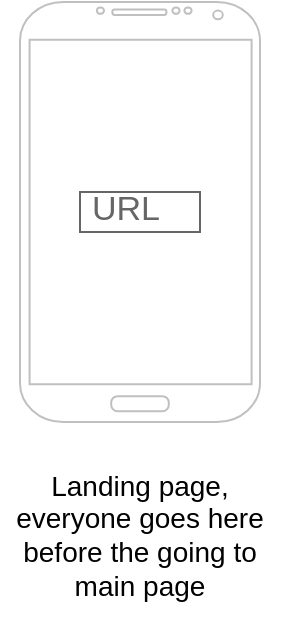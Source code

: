 <mxfile version="24.8.3" pages="5">
  <diagram name="Landing" id="x6D8E37I-bTPpWvTAXMf">
    <mxGraphModel dx="1509" dy="941" grid="1" gridSize="10" guides="1" tooltips="1" connect="1" arrows="1" fold="1" page="1" pageScale="1" pageWidth="827" pageHeight="1169" math="0" shadow="0">
      <root>
        <mxCell id="0" />
        <mxCell id="1" parent="0" />
        <mxCell id="coXWyrW7cERvnaeyi74H-7" value="" style="verticalLabelPosition=bottom;verticalAlign=top;html=1;shadow=0;dashed=0;strokeWidth=1;shape=mxgraph.android.phone2;strokeColor=#c0c0c0;" parent="1" vertex="1">
          <mxGeometry x="70" y="60" width="120" height="210" as="geometry" />
        </mxCell>
        <mxCell id="coXWyrW7cERvnaeyi74H-8" value="URL" style="strokeWidth=1;shadow=0;dashed=0;align=center;html=1;shape=mxgraph.mockup.text.textBox;fontColor=#666666;align=left;fontSize=17;spacingLeft=4;spacingTop=-3;whiteSpace=wrap;strokeColor=#666666;mainText=" parent="1" vertex="1">
          <mxGeometry x="100" y="155" width="60" height="20" as="geometry" />
        </mxCell>
        <mxCell id="coXWyrW7cERvnaeyi74H-10" value="Landing page, everyone goes here before the going to main page&lt;div&gt;&lt;br&gt;&lt;/div&gt;" style="text;html=1;align=center;verticalAlign=middle;whiteSpace=wrap;rounded=0;fontFamily=Helvetica;fontSize=14;fontColor=default;" parent="1" vertex="1">
          <mxGeometry x="60" y="300" width="140" height="70" as="geometry" />
        </mxCell>
      </root>
    </mxGraphModel>
  </diagram>
  <diagram id="cVzmgdBZsG97tr5vKYiz" name="Landing Flow">
    <mxGraphModel dx="1509" dy="941" grid="1" gridSize="10" guides="1" tooltips="1" connect="1" arrows="1" fold="1" page="1" pageScale="1" pageWidth="827" pageHeight="1169" math="0" shadow="0">
      <root>
        <mxCell id="0" />
        <mxCell id="1" parent="0" />
        <mxCell id="-yaxzN4_7rjHa12eL80I-1" value="&lt;h1 style=&quot;margin-top: 0px;&quot;&gt;Landing&lt;/h1&gt;&lt;p style=&quot;&quot;&gt;&lt;span style=&quot;font-size: 14px;&quot;&gt;When user just start the app, or returned back to this page&lt;/span&gt;&lt;/p&gt;&lt;p style=&quot;&quot;&gt;&lt;span style=&quot;font-size: 14px;&quot;&gt;The user can input the base url of the server to connect, the app check and connect,&lt;/span&gt;&lt;/p&gt;&lt;p style=&quot;&quot;&gt;&lt;span style=&quot;font-size: 14px;&quot;&gt;and get to app main page&lt;/span&gt;&lt;/p&gt;&lt;p style=&quot;&quot;&gt;&lt;span style=&quot;font-size: 14px;&quot;&gt;&lt;br&gt;&lt;/span&gt;&lt;/p&gt;" style="text;html=1;whiteSpace=wrap;overflow=hidden;rounded=0;" vertex="1" parent="1">
          <mxGeometry x="180" y="160" width="224" height="177" as="geometry" />
        </mxCell>
        <mxCell id="-yaxzN4_7rjHa12eL80I-2" value="" style="edgeStyle=none;curved=1;rounded=0;orthogonalLoop=1;jettySize=auto;html=1;fontSize=12;startSize=8;endSize=8;" edge="1" parent="1" source="-yaxzN4_7rjHa12eL80I-3" target="-yaxzN4_7rjHa12eL80I-5">
          <mxGeometry relative="1" as="geometry" />
        </mxCell>
        <mxCell id="-yaxzN4_7rjHa12eL80I-3" value="&lt;font style=&quot;font-size: 14px;&quot;&gt;user inputs base url&lt;/font&gt;" style="rounded=1;whiteSpace=wrap;html=1;fontSize=14;" vertex="1" parent="1">
          <mxGeometry x="433" y="399.5" width="151" height="94.5" as="geometry" />
        </mxCell>
        <mxCell id="-yaxzN4_7rjHa12eL80I-4" value="" style="edgeStyle=none;curved=1;rounded=0;orthogonalLoop=1;jettySize=auto;html=1;fontSize=12;startSize=8;endSize=8;" edge="1" parent="1" source="-yaxzN4_7rjHa12eL80I-5" target="-yaxzN4_7rjHa12eL80I-10">
          <mxGeometry relative="1" as="geometry" />
        </mxCell>
        <mxCell id="-yaxzN4_7rjHa12eL80I-5" value="&lt;font style=&quot;font-size: 14px;&quot;&gt;system check accessibility&lt;/font&gt;" style="rounded=1;whiteSpace=wrap;html=1;" vertex="1" parent="1">
          <mxGeometry x="704" y="399.5" width="151" height="94.5" as="geometry" />
        </mxCell>
        <mxCell id="-yaxzN4_7rjHa12eL80I-6" value="" style="edgeStyle=none;curved=1;rounded=0;orthogonalLoop=1;jettySize=auto;html=1;fontSize=12;startSize=8;endSize=8;" edge="1" parent="1" source="-yaxzN4_7rjHa12eL80I-10" target="-yaxzN4_7rjHa12eL80I-12">
          <mxGeometry relative="1" as="geometry" />
        </mxCell>
        <mxCell id="-yaxzN4_7rjHa12eL80I-7" value="&lt;font style=&quot;font-size: 14px;&quot;&gt;Yes&lt;/font&gt;" style="edgeLabel;html=1;align=center;verticalAlign=middle;resizable=0;points=[];fontSize=12;" vertex="1" connectable="0" parent="-yaxzN4_7rjHa12eL80I-6">
          <mxGeometry x="-0.377" y="1" relative="1" as="geometry">
            <mxPoint as="offset" />
          </mxGeometry>
        </mxCell>
        <mxCell id="-yaxzN4_7rjHa12eL80I-8" value="" style="edgeStyle=none;curved=1;rounded=0;orthogonalLoop=1;jettySize=auto;html=1;fontSize=12;startSize=8;endSize=8;" edge="1" parent="1" source="-yaxzN4_7rjHa12eL80I-10" target="-yaxzN4_7rjHa12eL80I-17">
          <mxGeometry relative="1" as="geometry">
            <mxPoint x="830.319" y="604" as="targetPoint" />
          </mxGeometry>
        </mxCell>
        <mxCell id="-yaxzN4_7rjHa12eL80I-9" value="&lt;font style=&quot;font-size: 14px;&quot;&gt;No&lt;/font&gt;" style="edgeLabel;html=1;align=center;verticalAlign=middle;resizable=0;points=[];fontSize=12;" vertex="1" connectable="0" parent="-yaxzN4_7rjHa12eL80I-8">
          <mxGeometry x="-0.577" relative="1" as="geometry">
            <mxPoint y="12" as="offset" />
          </mxGeometry>
        </mxCell>
        <mxCell id="-yaxzN4_7rjHa12eL80I-10" value="" style="rhombus;whiteSpace=wrap;html=1;rounded=1;" vertex="1" parent="1">
          <mxGeometry x="944" y="406.75" width="80" height="80" as="geometry" />
        </mxCell>
        <mxCell id="-yaxzN4_7rjHa12eL80I-11" style="edgeStyle=none;curved=1;rounded=0;orthogonalLoop=1;jettySize=auto;html=1;fontFamily=Helvetica;fontSize=12;fontColor=default;labelBackgroundColor=default;resizable=0;startSize=8;endSize=8;" edge="1" parent="1" source="-yaxzN4_7rjHa12eL80I-12" target="-yaxzN4_7rjHa12eL80I-15">
          <mxGeometry relative="1" as="geometry" />
        </mxCell>
        <mxCell id="-yaxzN4_7rjHa12eL80I-12" value="App redirect to main page" style="whiteSpace=wrap;html=1;rounded=1;" vertex="1" parent="1">
          <mxGeometry x="924" y="216.75" width="120" height="60" as="geometry" />
        </mxCell>
        <mxCell id="-yaxzN4_7rjHa12eL80I-13" value="" style="ellipse;html=1;shape=startState;fillColor=#000000;strokeColor=#ff0000;align=center;verticalAlign=middle;fontFamily=Helvetica;fontSize=12;fontColor=default;labelBackgroundColor=default;resizable=0;" vertex="1" parent="1">
          <mxGeometry x="265" y="431.75" width="30" height="30" as="geometry" />
        </mxCell>
        <mxCell id="-yaxzN4_7rjHa12eL80I-14" value="" style="edgeStyle=orthogonalEdgeStyle;html=1;verticalAlign=bottom;endArrow=open;endSize=8;strokeColor=#ff0000;rounded=0;fontFamily=Helvetica;fontSize=12;fontColor=default;labelBackgroundColor=default;resizable=0;curved=1;" edge="1" parent="1" source="-yaxzN4_7rjHa12eL80I-13">
          <mxGeometry relative="1" as="geometry">
            <mxPoint x="433" y="447" as="targetPoint" />
          </mxGeometry>
        </mxCell>
        <mxCell id="-yaxzN4_7rjHa12eL80I-15" value="" style="ellipse;html=1;shape=endState;fillColor=#000000;strokeColor=#ff0000;align=center;verticalAlign=middle;fontFamily=Helvetica;fontSize=12;fontColor=default;labelBackgroundColor=default;resizable=0;" vertex="1" parent="1">
          <mxGeometry x="1165" y="232" width="30" height="30" as="geometry" />
        </mxCell>
        <mxCell id="-yaxzN4_7rjHa12eL80I-16" style="edgeStyle=none;curved=1;rounded=0;orthogonalLoop=1;jettySize=auto;html=1;fontFamily=Helvetica;fontSize=14;fontColor=default;labelBackgroundColor=default;resizable=0;startSize=8;endSize=8;" edge="1" parent="1" source="-yaxzN4_7rjHa12eL80I-17" target="-yaxzN4_7rjHa12eL80I-3">
          <mxGeometry relative="1" as="geometry" />
        </mxCell>
        <mxCell id="-yaxzN4_7rjHa12eL80I-17" value="app shows error message" style="rounded=1;whiteSpace=wrap;html=1;strokeColor=default;align=center;verticalAlign=middle;fontFamily=Helvetica;fontSize=14;fontColor=default;fillColor=default;" vertex="1" parent="1">
          <mxGeometry x="692" y="608" width="153" height="72" as="geometry" />
        </mxCell>
      </root>
    </mxGraphModel>
  </diagram>
  <diagram id="GoDXZcbREkBihy81CpY0" name="Main Nav Page">
    <mxGraphModel dx="1509" dy="941" grid="1" gridSize="10" guides="1" tooltips="1" connect="1" arrows="1" fold="1" page="1" pageScale="1" pageWidth="827" pageHeight="1169" math="0" shadow="0">
      <root>
        <mxCell id="0" />
        <mxCell id="1" parent="0" />
        <mxCell id="Fci0KR7dz_iKtwp4WL8D-1" value="Tab 4" style="strokeWidth=1;html=1;shadow=0;dashed=0;shape=mxgraph.android.anchor;fontStyle=1;fontColor=#ffffff;" parent="1" vertex="1">
          <mxGeometry x="260" y="619" width="75" height="30" as="geometry" />
        </mxCell>
        <mxCell id="Fci0KR7dz_iKtwp4WL8D-2" value="Main Navigation" style="text;strokeColor=none;fillColor=none;html=1;align=center;verticalAlign=middle;whiteSpace=wrap;rounded=0;fontSize=16;" parent="1" vertex="1">
          <mxGeometry x="250" y="550" width="230" height="30" as="geometry" />
        </mxCell>
        <mxCell id="Fci0KR7dz_iKtwp4WL8D-3" value="" style="verticalLabelPosition=bottom;verticalAlign=top;html=1;shadow=0;dashed=0;strokeWidth=1;shape=mxgraph.android.phone2;strokeColor=#c0c0c0;rounded=0;align=center;fontFamily=Helvetica;fontSize=14;fontColor=default;fillColor=none;gradientColor=none;" parent="1" vertex="1">
          <mxGeometry x="90" y="110" width="200" height="390" as="geometry" />
        </mxCell>
        <mxCell id="Fci0KR7dz_iKtwp4WL8D-4" value="" style="verticalLabelPosition=bottom;verticalAlign=top;html=1;shadow=0;dashed=0;strokeWidth=1;shape=mxgraph.android.tab2;strokeColor=#c0c0c0;direction=north;" parent="1" vertex="1">
          <mxGeometry x="330" y="120" width="530" height="380" as="geometry" />
        </mxCell>
        <mxCell id="Fci0KR7dz_iKtwp4WL8D-5" value="" style="strokeWidth=1;html=1;shadow=0;dashed=0;shape=mxgraph.android.rrect;rSize=0;fillColor=#eeeeee;strokeColor=none;" parent="1" vertex="1">
          <mxGeometry x="98" y="430" width="185" height="30" as="geometry" />
        </mxCell>
        <mxCell id="Fci0KR7dz_iKtwp4WL8D-6" value="Tab 1" style="strokeWidth=1;html=1;shadow=0;dashed=0;shape=mxgraph.android.anchor;fontStyle=1;fontColor=#666666;" parent="Fci0KR7dz_iKtwp4WL8D-5" vertex="1">
          <mxGeometry width="46.25" height="30" as="geometry" />
        </mxCell>
        <mxCell id="Fci0KR7dz_iKtwp4WL8D-7" value="Tab 2" style="strokeWidth=1;html=1;shadow=0;dashed=0;shape=mxgraph.android.rrect;rSize=0;fontStyle=1;fillColor=#44c5f5;strokeColor=none;fontColor=#ffffff;" parent="Fci0KR7dz_iKtwp4WL8D-5" vertex="1">
          <mxGeometry x="46.25" width="46.25" height="30" as="geometry" />
        </mxCell>
        <mxCell id="Fci0KR7dz_iKtwp4WL8D-8" value="" style="strokeWidth=1;html=1;shadow=0;dashed=0;shape=mxgraph.android.rrect;rSize=0;fillColor=#33b5e5;strokeColor=none;" parent="Fci0KR7dz_iKtwp4WL8D-7" vertex="1">
          <mxGeometry y="27" width="46.25" height="3" as="geometry" />
        </mxCell>
        <mxCell id="Fci0KR7dz_iKtwp4WL8D-9" value="Tab 3" style="strokeWidth=1;html=1;shadow=0;dashed=0;shape=mxgraph.android.anchor;fontStyle=1;fontColor=#666666;" parent="Fci0KR7dz_iKtwp4WL8D-5" vertex="1">
          <mxGeometry x="92.5" width="46.25" height="30" as="geometry" />
        </mxCell>
        <mxCell id="Fci0KR7dz_iKtwp4WL8D-10" value="Tab 4" style="strokeWidth=1;html=1;shadow=0;dashed=0;shape=mxgraph.android.anchor;fontStyle=1;fontColor=#666666;" parent="Fci0KR7dz_iKtwp4WL8D-5" vertex="1">
          <mxGeometry x="138.75" width="46.25" height="30" as="geometry" />
        </mxCell>
        <mxCell id="Fci0KR7dz_iKtwp4WL8D-11" value="" style="shape=line;strokeColor=#666666;direction=south;" parent="Fci0KR7dz_iKtwp4WL8D-5" vertex="1">
          <mxGeometry x="131.5" y="5" width="10" height="20" as="geometry" />
        </mxCell>
        <mxCell id="Fci0KR7dz_iKtwp4WL8D-12" value="We have main/auth for unlogin user&lt;div&gt;main/favourite/me for login user&lt;/div&gt;" style="text;html=1;align=center;verticalAlign=middle;resizable=0;points=[];autosize=1;strokeColor=none;fillColor=none;fontSize=16;" parent="1" vertex="1">
          <mxGeometry x="550" y="540" width="280" height="50" as="geometry" />
        </mxCell>
        <mxCell id="Fci0KR7dz_iKtwp4WL8D-13" value="" style="endArrow=none;html=1;rounded=0;fontSize=12;startSize=8;endSize=8;curved=1;exitX=0.114;exitY=0.17;exitDx=0;exitDy=0;exitPerimeter=0;" parent="1" source="Fci0KR7dz_iKtwp4WL8D-4" edge="1">
          <mxGeometry width="50" height="50" relative="1" as="geometry">
            <mxPoint x="370" y="220" as="sourcePoint" />
            <mxPoint x="420" y="170" as="targetPoint" />
          </mxGeometry>
        </mxCell>
        <mxCell id="Fci0KR7dz_iKtwp4WL8D-14" value="" style="rounded=1;whiteSpace=wrap;html=1;" parent="1" vertex="1">
          <mxGeometry x="374" y="170" width="40" height="45" as="geometry" />
        </mxCell>
        <mxCell id="Fci0KR7dz_iKtwp4WL8D-15" value="" style="rounded=1;whiteSpace=wrap;html=1;" parent="1" vertex="1">
          <mxGeometry x="374" y="220" width="40" height="45" as="geometry" />
        </mxCell>
        <mxCell id="Fci0KR7dz_iKtwp4WL8D-16" value="" style="rounded=1;whiteSpace=wrap;html=1;" parent="1" vertex="1">
          <mxGeometry x="374" y="270" width="40" height="45" as="geometry" />
        </mxCell>
        <mxCell id="Fci0KR7dz_iKtwp4WL8D-17" value="Tab 4" style="strokeWidth=1;html=1;shadow=0;dashed=0;shape=mxgraph.android.anchor;fontStyle=1;fontColor=#ffffff;" parent="1" vertex="1">
          <mxGeometry x="240" y="1259" width="75" height="30" as="geometry" />
        </mxCell>
        <mxCell id="Fci0KR7dz_iKtwp4WL8D-18" value="(Optional) Main Navigation" style="text;strokeColor=none;fillColor=none;html=1;align=center;verticalAlign=middle;whiteSpace=wrap;rounded=0;fontSize=16;" parent="1" vertex="1">
          <mxGeometry x="230" y="1190" width="230" height="30" as="geometry" />
        </mxCell>
        <mxCell id="Fci0KR7dz_iKtwp4WL8D-19" value="" style="verticalLabelPosition=bottom;verticalAlign=top;html=1;shadow=0;dashed=0;strokeWidth=1;shape=mxgraph.android.phone2;strokeColor=#c0c0c0;rounded=0;align=center;fontFamily=Helvetica;fontSize=14;fontColor=default;fillColor=none;gradientColor=none;" parent="1" vertex="1">
          <mxGeometry x="70" y="750" width="200" height="390" as="geometry" />
        </mxCell>
        <mxCell id="Fci0KR7dz_iKtwp4WL8D-20" value="" style="verticalLabelPosition=bottom;verticalAlign=top;html=1;shadow=0;dashed=0;strokeWidth=1;shape=mxgraph.android.tab2;strokeColor=#c0c0c0;direction=north;" parent="1" vertex="1">
          <mxGeometry x="310" y="760" width="530" height="380" as="geometry" />
        </mxCell>
        <mxCell id="Fci0KR7dz_iKtwp4WL8D-21" value="" style="strokeWidth=1;html=1;shadow=0;dashed=0;shape=mxgraph.android.rrect;rSize=0;fillColor=#eeeeee;strokeColor=none;" parent="1" vertex="1">
          <mxGeometry x="78" y="1070" width="185" height="30" as="geometry" />
        </mxCell>
        <mxCell id="Fci0KR7dz_iKtwp4WL8D-22" value="Tab 1" style="strokeWidth=1;html=1;shadow=0;dashed=0;shape=mxgraph.android.anchor;fontStyle=1;fontColor=#666666;" parent="Fci0KR7dz_iKtwp4WL8D-21" vertex="1">
          <mxGeometry width="46.25" height="30" as="geometry" />
        </mxCell>
        <mxCell id="Fci0KR7dz_iKtwp4WL8D-23" value="Tab 2" style="strokeWidth=1;html=1;shadow=0;dashed=0;shape=mxgraph.android.rrect;rSize=0;fontStyle=1;fillColor=#44c5f5;strokeColor=none;fontColor=#ffffff;" parent="Fci0KR7dz_iKtwp4WL8D-21" vertex="1">
          <mxGeometry x="46.25" width="46.25" height="30" as="geometry" />
        </mxCell>
        <mxCell id="Fci0KR7dz_iKtwp4WL8D-24" value="" style="strokeWidth=1;html=1;shadow=0;dashed=0;shape=mxgraph.android.rrect;rSize=0;fillColor=#33b5e5;strokeColor=none;" parent="Fci0KR7dz_iKtwp4WL8D-23" vertex="1">
          <mxGeometry y="27" width="46.25" height="3" as="geometry" />
        </mxCell>
        <mxCell id="Fci0KR7dz_iKtwp4WL8D-25" value="Tab 3" style="strokeWidth=1;html=1;shadow=0;dashed=0;shape=mxgraph.android.anchor;fontStyle=1;fontColor=#666666;" parent="Fci0KR7dz_iKtwp4WL8D-21" vertex="1">
          <mxGeometry x="92.5" width="46.25" height="30" as="geometry" />
        </mxCell>
        <mxCell id="Fci0KR7dz_iKtwp4WL8D-26" value="Tab 4" style="strokeWidth=1;html=1;shadow=0;dashed=0;shape=mxgraph.android.anchor;fontStyle=1;fontColor=#666666;" parent="Fci0KR7dz_iKtwp4WL8D-21" vertex="1">
          <mxGeometry x="138.75" width="46.25" height="30" as="geometry" />
        </mxCell>
        <mxCell id="Fci0KR7dz_iKtwp4WL8D-27" value="" style="shape=line;strokeColor=#666666;direction=south;" parent="Fci0KR7dz_iKtwp4WL8D-21" vertex="1">
          <mxGeometry x="131.5" y="5" width="10" height="20" as="geometry" />
        </mxCell>
        <mxCell id="Fci0KR7dz_iKtwp4WL8D-28" value="We have main/auth for unlogin user&lt;div&gt;main/favourite/me for login user&lt;/div&gt;" style="text;html=1;align=center;verticalAlign=middle;resizable=0;points=[];autosize=1;strokeColor=none;fillColor=none;fontSize=16;" parent="1" vertex="1">
          <mxGeometry x="530" y="1180" width="280" height="50" as="geometry" />
        </mxCell>
        <mxCell id="Fci0KR7dz_iKtwp4WL8D-29" value="" style="endArrow=none;html=1;rounded=0;fontSize=12;startSize=8;endSize=8;curved=1;exitX=0.114;exitY=0.17;exitDx=0;exitDy=0;exitPerimeter=0;" parent="1" source="Fci0KR7dz_iKtwp4WL8D-20" edge="1">
          <mxGeometry width="50" height="50" relative="1" as="geometry">
            <mxPoint x="350" y="860" as="sourcePoint" />
            <mxPoint x="400" y="810" as="targetPoint" />
          </mxGeometry>
        </mxCell>
        <mxCell id="Fci0KR7dz_iKtwp4WL8D-30" value="" style="rounded=1;whiteSpace=wrap;html=1;" parent="1" vertex="1">
          <mxGeometry x="354" y="877.5" width="40" height="45" as="geometry" />
        </mxCell>
        <mxCell id="Fci0KR7dz_iKtwp4WL8D-31" value="" style="rounded=1;whiteSpace=wrap;html=1;" parent="1" vertex="1">
          <mxGeometry x="354" y="927.5" width="40" height="45" as="geometry" />
        </mxCell>
        <mxCell id="Fci0KR7dz_iKtwp4WL8D-32" value="" style="rounded=1;whiteSpace=wrap;html=1;" parent="1" vertex="1">
          <mxGeometry x="354" y="977.5" width="40" height="45" as="geometry" />
        </mxCell>
        <mxCell id="Fci0KR7dz_iKtwp4WL8D-33" value="" style="html=1;verticalLabelPosition=bottom;labelBackgroundColor=#ffffff;verticalAlign=top;shadow=0;dashed=0;strokeWidth=2;shape=mxgraph.ios7.misc.add;fillColor=#00dd00;strokeColor=#ffffff;sketch=0;" parent="1" vertex="1">
          <mxGeometry x="210" y="1022.5" width="42" height="39" as="geometry" />
        </mxCell>
        <mxCell id="Fci0KR7dz_iKtwp4WL8D-34" value="" style="html=1;verticalLabelPosition=bottom;labelBackgroundColor=#ffffff;verticalAlign=top;shadow=0;dashed=0;strokeWidth=2;shape=mxgraph.ios7.misc.add;fillColor=#00dd00;strokeColor=#ffffff;sketch=0;" parent="1" vertex="1">
          <mxGeometry x="354" y="820" width="42" height="39" as="geometry" />
        </mxCell>
        <mxCell id="Fci0KR7dz_iKtwp4WL8D-35" value="The button is only floating if width class == Compat&lt;div&gt;Otherwise, it is one of the options inside the navigation column&lt;/div&gt;" style="text;html=1;align=center;verticalAlign=middle;resizable=0;points=[];autosize=1;strokeColor=none;fillColor=none;fontSize=16;" parent="1" vertex="1">
          <mxGeometry x="190" y="1249" width="470" height="50" as="geometry" />
        </mxCell>
      </root>
    </mxGraphModel>
  </diagram>
  <diagram id="fLx3yFM8GiVry9c2lxZ1" name="Login page">
    <mxGraphModel dx="1509" dy="2110" grid="1" gridSize="10" guides="1" tooltips="1" connect="1" arrows="1" fold="1" page="1" pageScale="1" pageWidth="827" pageHeight="1169" math="0" shadow="0">
      <root>
        <mxCell id="0" />
        <mxCell id="1" parent="0" />
        <mxCell id="SEa34RisZ6C3qfbz2WAm-1" value="" style="verticalLabelPosition=bottom;verticalAlign=top;html=1;shadow=0;dashed=0;strokeWidth=1;shape=mxgraph.android.phone2;strokeColor=#c0c0c0;rounded=0;align=center;fontFamily=Helvetica;fontSize=14;fontColor=default;fillColor=none;gradientColor=none;" vertex="1" parent="1">
          <mxGeometry x="110" y="-1030" width="200" height="390" as="geometry" />
        </mxCell>
        <mxCell id="SEa34RisZ6C3qfbz2WAm-2" value="Username" style="strokeWidth=1;shadow=0;dashed=0;align=center;html=1;shape=mxgraph.mockup.text.textBox;fontColor=#666666;align=left;fontSize=17;spacingLeft=4;spacingTop=-3;whiteSpace=wrap;strokeColor=#666666;mainText=" vertex="1" parent="1">
          <mxGeometry x="160" y="-895" width="120" height="25" as="geometry" />
        </mxCell>
        <mxCell id="SEa34RisZ6C3qfbz2WAm-3" value="Password" style="strokeWidth=1;shadow=0;dashed=0;align=center;html=1;shape=mxgraph.mockup.text.textBox;fontColor=#666666;align=left;fontSize=17;spacingLeft=4;spacingTop=-3;whiteSpace=wrap;strokeColor=#666666;mainText=" vertex="1" parent="1">
          <mxGeometry x="160" y="-837.5" width="120" height="25" as="geometry" />
        </mxCell>
        <mxCell id="SEa34RisZ6C3qfbz2WAm-4" value="Register" style="rounded=1;html=1;shadow=0;dashed=0;whiteSpace=wrap;fontSize=10;fillColor=#E6E6E6;align=center;strokeColor=#E6E6E6;fontColor=#333333;verticalAlign=middle;fontFamily=Helvetica;" vertex="1" parent="1">
          <mxGeometry x="230" y="-720" width="50" height="16.88" as="geometry" />
        </mxCell>
        <mxCell id="SEa34RisZ6C3qfbz2WAm-5" value="Change URL" style="rounded=1;html=1;shadow=0;dashed=0;whiteSpace=wrap;fontSize=10;fillColor=#E6E6E6;align=center;strokeColor=#E6E6E6;fontColor=#333333;verticalAlign=middle;fontFamily=Helvetica;" vertex="1" parent="1">
          <mxGeometry x="160" y="-720" width="50" height="16.88" as="geometry" />
        </mxCell>
        <mxCell id="SEa34RisZ6C3qfbz2WAm-6" value="" style="verticalLabelPosition=bottom;verticalAlign=top;html=1;shadow=0;dashed=0;strokeWidth=1;shape=mxgraph.android.phone2;strokeColor=#c0c0c0;rounded=0;align=center;fontFamily=Helvetica;fontSize=14;fontColor=default;fillColor=none;gradientColor=none;" vertex="1" parent="1">
          <mxGeometry x="360" y="-1030" width="200" height="390" as="geometry" />
        </mxCell>
        <mxCell id="SEa34RisZ6C3qfbz2WAm-7" value="Login" style="rounded=1;html=1;shadow=0;dashed=0;whiteSpace=wrap;fontSize=10;fillColor=#E6E6E6;align=center;strokeColor=#E6E6E6;fontColor=#333333;verticalAlign=middle;fontFamily=Helvetica;" vertex="1" parent="1">
          <mxGeometry x="168" y="-790" width="105.5" height="16.88" as="geometry" />
        </mxCell>
        <mxCell id="SEa34RisZ6C3qfbz2WAm-8" value="Username" style="strokeWidth=1;shadow=0;dashed=0;align=center;html=1;shape=mxgraph.mockup.text.textBox;fontColor=#666666;align=left;fontSize=17;spacingLeft=4;spacingTop=-3;whiteSpace=wrap;strokeColor=#666666;mainText=" vertex="1" parent="1">
          <mxGeometry x="400" y="-895.94" width="120" height="25" as="geometry" />
        </mxCell>
        <mxCell id="SEa34RisZ6C3qfbz2WAm-9" value="Password" style="strokeWidth=1;shadow=0;dashed=0;align=center;html=1;shape=mxgraph.mockup.text.textBox;fontColor=#666666;align=left;fontSize=17;spacingLeft=4;spacingTop=-3;whiteSpace=wrap;strokeColor=#666666;mainText=" vertex="1" parent="1">
          <mxGeometry x="400" y="-838.44" width="120" height="25" as="geometry" />
        </mxCell>
        <mxCell id="SEa34RisZ6C3qfbz2WAm-10" value="Register" style="rounded=1;html=1;shadow=0;dashed=0;whiteSpace=wrap;fontSize=10;fillColor=#E6E6E6;align=center;strokeColor=#E6E6E6;fontColor=#333333;verticalAlign=middle;fontFamily=Helvetica;" vertex="1" parent="1">
          <mxGeometry x="408" y="-790.94" width="105.5" height="16.88" as="geometry" />
        </mxCell>
        <mxCell id="SEa34RisZ6C3qfbz2WAm-11" value="Login" style="rounded=1;html=1;shadow=0;dashed=0;whiteSpace=wrap;fontSize=10;fillColor=#E6E6E6;align=center;strokeColor=#E6E6E6;fontColor=#333333;verticalAlign=middle;fontFamily=Helvetica;" vertex="1" parent="1">
          <mxGeometry x="470" y="-720" width="50" height="16.88" as="geometry" />
        </mxCell>
        <mxCell id="SEa34RisZ6C3qfbz2WAm-12" value="Change URL" style="rounded=1;html=1;shadow=0;dashed=0;whiteSpace=wrap;fontSize=10;fillColor=#E6E6E6;align=center;strokeColor=#E6E6E6;fontColor=#333333;verticalAlign=middle;fontFamily=Helvetica;" vertex="1" parent="1">
          <mxGeometry x="408" y="-720" width="50" height="16.88" as="geometry" />
        </mxCell>
        <mxCell id="SEa34RisZ6C3qfbz2WAm-13" style="edgeStyle=none;curved=1;rounded=0;orthogonalLoop=1;jettySize=auto;html=1;entryX=0.033;entryY=0.749;entryDx=0;entryDy=0;entryPerimeter=0;fontSize=12;startSize=8;endSize=8;" edge="1" parent="1" source="SEa34RisZ6C3qfbz2WAm-4" target="SEa34RisZ6C3qfbz2WAm-6">
          <mxGeometry relative="1" as="geometry" />
        </mxCell>
        <mxCell id="SEa34RisZ6C3qfbz2WAm-14" style="edgeStyle=none;curved=1;rounded=0;orthogonalLoop=1;jettySize=auto;html=1;entryX=1;entryY=0.922;entryDx=0;entryDy=0;entryPerimeter=0;fontSize=12;startSize=8;endSize=8;" edge="1" parent="1" source="SEa34RisZ6C3qfbz2WAm-11" target="SEa34RisZ6C3qfbz2WAm-1">
          <mxGeometry relative="1" as="geometry">
            <Array as="points">
              <mxPoint x="400" y="-665" />
            </Array>
          </mxGeometry>
        </mxCell>
        <mxCell id="SEa34RisZ6C3qfbz2WAm-15" value="Login/Sign-up Page.&lt;div&gt;Can be implemented as one screen&lt;/div&gt;" style="text;html=1;align=center;verticalAlign=middle;resizable=0;points=[];autosize=1;strokeColor=none;fillColor=none;fontSize=16;" vertex="1" parent="1">
          <mxGeometry x="180" y="-610" width="280" height="50" as="geometry" />
        </mxCell>
      </root>
    </mxGraphModel>
  </diagram>
  <diagram id="7v7ZJNCBt_DzQo7xC0Lz" name="Me">
    <mxGraphModel dx="682" dy="941" grid="1" gridSize="10" guides="1" tooltips="1" connect="1" arrows="1" fold="1" page="1" pageScale="1" pageWidth="827" pageHeight="1169" math="0" shadow="0">
      <root>
        <mxCell id="0" />
        <mxCell id="1" parent="0" />
        <mxCell id="gR5BF-UQT2PxlcCrOIPF-1" value="" style="verticalLabelPosition=bottom;verticalAlign=top;html=1;shadow=0;dashed=0;strokeWidth=1;shape=mxgraph.android.phone2;strokeColor=#c0c0c0;rounded=0;align=center;fontFamily=Helvetica;fontSize=14;fontColor=default;fillColor=none;gradientColor=none;" vertex="1" parent="1">
          <mxGeometry x="870" y="96" width="200" height="390" as="geometry" />
        </mxCell>
        <mxCell id="gR5BF-UQT2PxlcCrOIPF-2" value="" style="verticalLabelPosition=bottom;verticalAlign=top;html=1;shadow=0;dashed=0;strokeWidth=1;shape=mxgraph.android.tab2;strokeColor=#c0c0c0;direction=north;" vertex="1" parent="1">
          <mxGeometry x="1100" y="91" width="530" height="380" as="geometry" />
        </mxCell>
        <mxCell id="gR5BF-UQT2PxlcCrOIPF-3" value="Me page (with add article floating button)&lt;div&gt;&lt;br&gt;&lt;/div&gt;" style="text;html=1;align=center;verticalAlign=middle;resizable=0;points=[];autosize=1;strokeColor=none;fillColor=none;fontSize=16;" vertex="1" parent="1">
          <mxGeometry x="950" y="516" width="310" height="50" as="geometry" />
        </mxCell>
        <mxCell id="gR5BF-UQT2PxlcCrOIPF-4" value="" style="ellipse;whiteSpace=wrap;html=1;aspect=fixed;" vertex="1" parent="1">
          <mxGeometry x="930" y="146" width="80" height="80" as="geometry" />
        </mxCell>
        <mxCell id="gR5BF-UQT2PxlcCrOIPF-5" value="Bio xxx" style="text;html=1;align=center;verticalAlign=middle;resizable=0;points=[];autosize=1;strokeColor=none;fillColor=none;fontSize=16;" vertex="1" parent="1">
          <mxGeometry x="881" y="261" width="80" height="30" as="geometry" />
        </mxCell>
        <mxCell id="gR5BF-UQT2PxlcCrOIPF-6" value="" style="ellipse;whiteSpace=wrap;html=1;aspect=fixed;" vertex="1" parent="1">
          <mxGeometry x="1200" y="146" width="80" height="80" as="geometry" />
        </mxCell>
        <mxCell id="gR5BF-UQT2PxlcCrOIPF-7" value="Bio XXX" style="text;html=1;align=center;verticalAlign=middle;resizable=0;points=[];autosize=1;strokeColor=none;fillColor=none;fontSize=16;" vertex="1" parent="1">
          <mxGeometry x="1291" y="203.5" width="80" height="30" as="geometry" />
        </mxCell>
        <mxCell id="gR5BF-UQT2PxlcCrOIPF-8" value="Username" style="text;html=1;align=center;verticalAlign=middle;resizable=0;points=[];autosize=1;strokeColor=none;fillColor=none;fontSize=16;" vertex="1" parent="1">
          <mxGeometry x="920" y="226" width="100" height="30" as="geometry" />
        </mxCell>
        <mxCell id="gR5BF-UQT2PxlcCrOIPF-9" value="Username" style="text;html=1;align=center;verticalAlign=middle;resizable=0;points=[];autosize=1;strokeColor=none;fillColor=none;fontSize=16;" vertex="1" parent="1">
          <mxGeometry x="1291" y="161" width="100" height="30" as="geometry" />
        </mxCell>
        <mxCell id="gR5BF-UQT2PxlcCrOIPF-10" value="" style="endArrow=none;html=1;rounded=0;fontSize=12;startSize=8;endSize=8;curved=1;" edge="1" parent="1">
          <mxGeometry width="50" height="50" relative="1" as="geometry">
            <mxPoint x="881" y="336" as="sourcePoint" />
            <mxPoint x="1080" y="336" as="targetPoint" />
          </mxGeometry>
        </mxCell>
        <mxCell id="gR5BF-UQT2PxlcCrOIPF-11" value="Article Areas (optional)" style="text;html=1;align=center;verticalAlign=middle;resizable=0;points=[];autosize=1;strokeColor=none;fillColor=none;fontSize=16;" vertex="1" parent="1">
          <mxGeometry x="880" y="346" width="180" height="30" as="geometry" />
        </mxCell>
        <mxCell id="gR5BF-UQT2PxlcCrOIPF-12" value="Article Areas (optional)" style="text;html=1;align=center;verticalAlign=middle;resizable=0;points=[];autosize=1;strokeColor=none;fillColor=none;fontSize=16;" vertex="1" parent="1">
          <mxGeometry x="1205" y="306" width="180" height="30" as="geometry" />
        </mxCell>
        <mxCell id="gR5BF-UQT2PxlcCrOIPF-13" value="" style="endArrow=none;html=1;rounded=0;fontSize=12;startSize=8;endSize=8;curved=1;" edge="1" parent="1">
          <mxGeometry width="50" height="50" relative="1" as="geometry">
            <mxPoint x="1140.5" y="261" as="sourcePoint" />
            <mxPoint x="1580" y="261" as="targetPoint" />
          </mxGeometry>
        </mxCell>
        <mxCell id="gR5BF-UQT2PxlcCrOIPF-14" value="Logout" style="text;html=1;align=center;verticalAlign=middle;whiteSpace=wrap;rounded=0;fontSize=16;" vertex="1" parent="1">
          <mxGeometry x="999" y="296" width="60" height="30" as="geometry" />
        </mxCell>
        <mxCell id="gR5BF-UQT2PxlcCrOIPF-15" value="Switch Server" style="text;html=1;align=center;verticalAlign=middle;whiteSpace=wrap;rounded=0;fontSize=16;" vertex="1" parent="1">
          <mxGeometry x="881" y="296" width="109" height="30" as="geometry" />
        </mxCell>
        <mxCell id="gR5BF-UQT2PxlcCrOIPF-16" value="Switch Server" style="text;html=1;align=center;verticalAlign=middle;whiteSpace=wrap;rounded=0;fontSize=16;" vertex="1" parent="1">
          <mxGeometry x="1480" y="191" width="109" height="30" as="geometry" />
        </mxCell>
        <mxCell id="gR5BF-UQT2PxlcCrOIPF-17" value="Logout" style="text;html=1;align=center;verticalAlign=middle;whiteSpace=wrap;rounded=0;fontSize=16;" vertex="1" parent="1">
          <mxGeometry x="1520" y="226" width="60" height="30" as="geometry" />
        </mxCell>
        <mxCell id="gR5BF-UQT2PxlcCrOIPF-18" value="" style="html=1;verticalLabelPosition=bottom;labelBackgroundColor=#ffffff;verticalAlign=top;shadow=0;dashed=0;strokeWidth=2;shape=mxgraph.ios7.misc.add;fillColor=#00dd00;strokeColor=#ffffff;sketch=0;" vertex="1" parent="1">
          <mxGeometry x="999" y="386" width="50" height="50" as="geometry" />
        </mxCell>
        <mxCell id="gR5BF-UQT2PxlcCrOIPF-19" value="" style="html=1;verticalLabelPosition=bottom;labelBackgroundColor=#ffffff;verticalAlign=top;shadow=0;dashed=0;strokeWidth=2;shape=mxgraph.ios7.misc.add;fillColor=#00dd00;strokeColor=#ffffff;sketch=0;" vertex="1" parent="1">
          <mxGeometry x="1509.5" y="366" width="50" height="50" as="geometry" />
        </mxCell>
        <mxCell id="gR5BF-UQT2PxlcCrOIPF-20" value="Only consider doing Articles Areas&amp;nbsp;&lt;div&gt;after the article page is done&lt;/div&gt;" style="text;html=1;align=center;verticalAlign=middle;resizable=0;points=[];autosize=1;strokeColor=none;fillColor=none;fontSize=16;" vertex="1" parent="1">
          <mxGeometry x="1330" y="535" width="270" height="50" as="geometry" />
        </mxCell>
      </root>
    </mxGraphModel>
  </diagram>
</mxfile>
